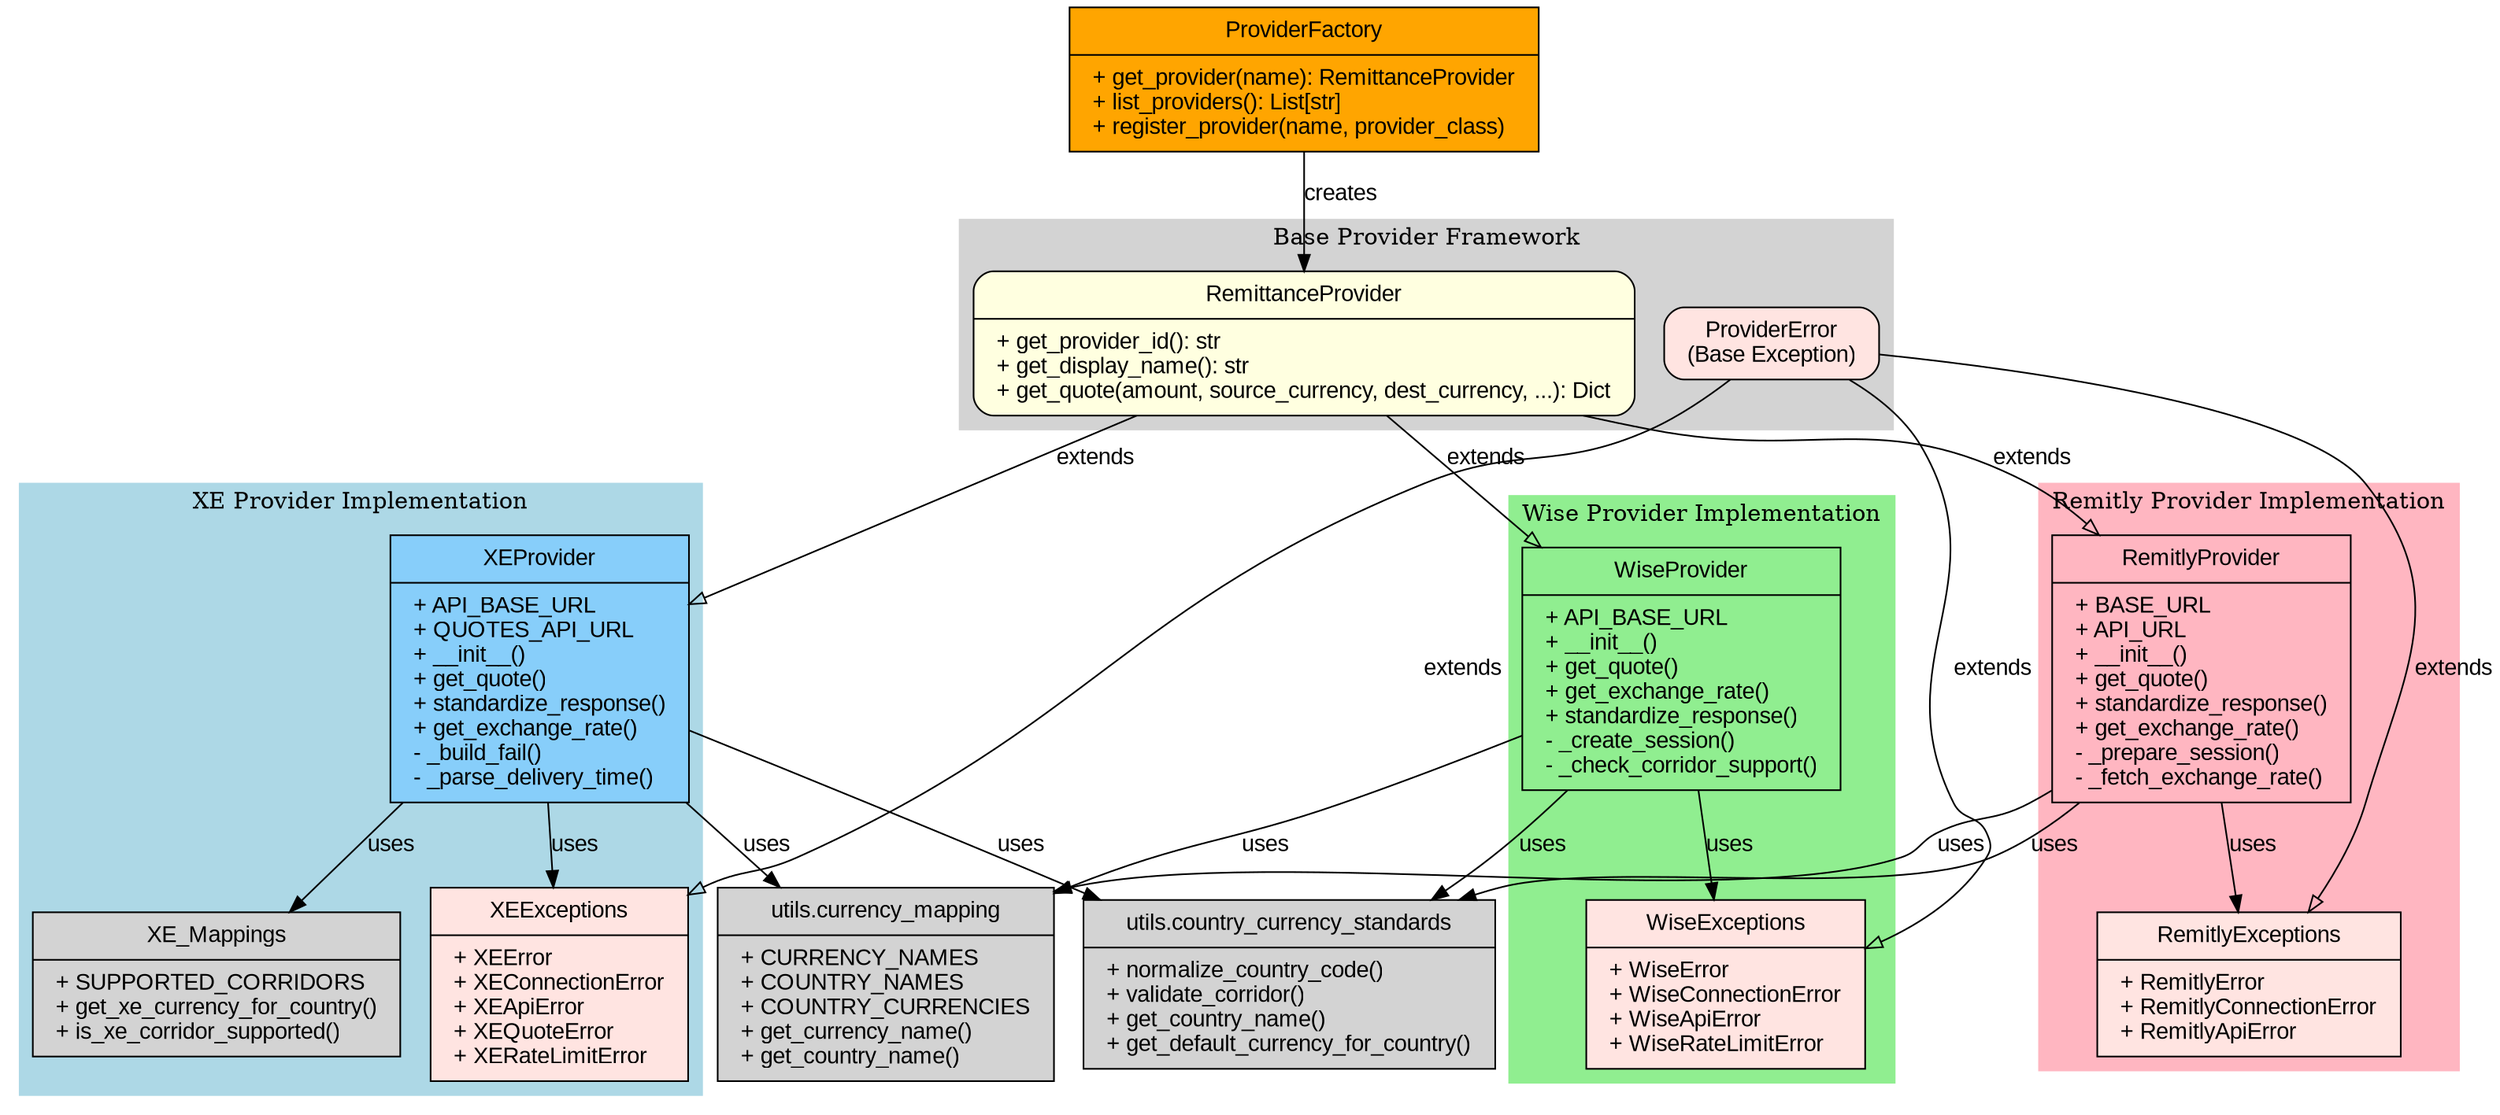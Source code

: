 digraph ProviderDetail {
  rankdir=TB;
  node [shape=box, style=filled, fontname="Arial", margin="0.2,0.1"];
  edge [fontname="Arial"];
  
  // Base Provider Definition
  subgraph cluster_base {
    label="Base Provider Framework";
    style=filled;
    color=lightgrey;
    
    RemittanceProvider [label="RemittanceProvider\n(Abstract Base Class)", shape=record, fillcolor=lightyellow, style="filled,rounded", 
    label="{RemittanceProvider|+ get_provider_id(): str\l+ get_display_name(): str\l+ get_quote(amount, source_currency, dest_currency, ...): Dict\l}"];
    
    BaseException [label="ProviderError\n(Base Exception)", shape=record, fillcolor=mistyrose, style="filled,rounded"];
  }
  
  // Provider Factory
  ProviderFactory [label="ProviderFactory\n(Factory Pattern)", shape=record, fillcolor=orange, style="filled", 
  label="{ProviderFactory|+ get_provider(name): RemittanceProvider\l+ list_providers(): List[str]\l+ register_provider(name, provider_class)\l}"];
  
  // Provider Integration Example (XE)
  subgraph cluster_xe {
    label="XE Provider Implementation";
    style=filled;
    color=lightblue;
    
    XEProvider [label="XEProvider", shape=record, fillcolor=lightskyblue, style="filled",
    label="{XEProvider|+ API_BASE_URL\l+ QUOTES_API_URL\l+ __init__()\l+ get_quote()\l+ standardize_response()\l+ get_exchange_rate()\l- _build_fail()\l- _parse_delivery_time()\l}"];
    
    XEExceptions [label="XE Exceptions", shape=record, fillcolor=mistyrose, style="filled",
    label="{XEExceptions|+ XEError\l+ XEConnectionError\l+ XEApiError\l+ XEQuoteError\l+ XERateLimitError\l}"];
    
    XEMapping [label="XE Mappings", shape=record, fillcolor=lightgrey, style="filled",
    label="{XE_Mappings|+ SUPPORTED_CORRIDORS\l+ get_xe_currency_for_country()\l+ is_xe_corridor_supported()\l}"];
  }
  
  // Provider Integration Example (Wise)
  subgraph cluster_wise {
    label="Wise Provider Implementation";
    style=filled;
    color=lightgreen;
    
    WiseProvider [label="WiseProvider", shape=record, fillcolor=lightgreen, style="filled",
    label="{WiseProvider|+ API_BASE_URL\l+ __init__()\l+ get_quote()\l+ get_exchange_rate()\l+ standardize_response()\l- _create_session()\l- _check_corridor_support()\l}"];
    
    WiseExceptions [label="Wise Exceptions", shape=record, fillcolor=mistyrose, style="filled",
    label="{WiseExceptions|+ WiseError\l+ WiseConnectionError\l+ WiseApiError\l+ WiseRateLimitError\l}"];
  }
  
  // Provider Integration Example (Remitly)
  subgraph cluster_remitly {
    label="Remitly Provider Implementation";
    style=filled;
    color=lightpink;
    
    RemitlyProvider [label="RemitlyProvider", shape=record, fillcolor=lightpink, style="filled",
    label="{RemitlyProvider|+ BASE_URL\l+ API_URL\l+ __init__()\l+ get_quote()\l+ standardize_response()\l+ get_exchange_rate()\l- _prepare_session()\l- _fetch_exchange_rate()\l}"];
    
    RemitlyExceptions [label="Remitly Exceptions", shape=record, fillcolor=mistyrose, style="filled",
    label="{RemitlyExceptions|+ RemitlyError\l+ RemitlyConnectionError\l+ RemitlyApiError\l}"];
  }
  
  // Utility Classes
  CountryCurrencyUtils [label="Country/Currency Utilities", shape=record, fillcolor=lightgrey, style="filled",
  label="{utils.country_currency_standards|+ normalize_country_code()\l+ validate_corridor()\l+ get_country_name()\l+ get_default_currency_for_country()\l}"];
  
  CurrencyMapping [label="Currency Mappings", shape=record, fillcolor=lightgrey, style="filled",
  label="{utils.currency_mapping|+ CURRENCY_NAMES\l+ COUNTRY_NAMES\l+ COUNTRY_CURRENCIES\l+ get_currency_name()\l+ get_country_name()\l}"];
  
  // Relationships
  
  // Inheritance relationships
  RemittanceProvider -> XEProvider [arrowhead=empty, label="extends"];
  RemittanceProvider -> WiseProvider [arrowhead=empty, label="extends"];
  RemittanceProvider -> RemitlyProvider [arrowhead=empty, label="extends"];
  BaseException -> XEExceptions [arrowhead=empty, label="extends"];
  BaseException -> WiseExceptions [arrowhead=empty, label="extends"];
  BaseException -> RemitlyExceptions [arrowhead=empty, label="extends"];
  
  // Usage relationships
  ProviderFactory -> RemittanceProvider [label="creates"];
  XEProvider -> XEExceptions [label="uses"];
  XEProvider -> XEMapping [label="uses"];
  WiseProvider -> WiseExceptions [label="uses"];
  RemitlyProvider -> RemitlyExceptions [label="uses"];
  
  // Utility usage
  XEProvider -> CountryCurrencyUtils [label="uses"];
  WiseProvider -> CountryCurrencyUtils [label="uses"];
  RemitlyProvider -> CountryCurrencyUtils [label="uses"];
  XEProvider -> CurrencyMapping [label="uses"];
  WiseProvider -> CurrencyMapping [label="uses"];
  RemitlyProvider -> CurrencyMapping [label="uses"];
} 